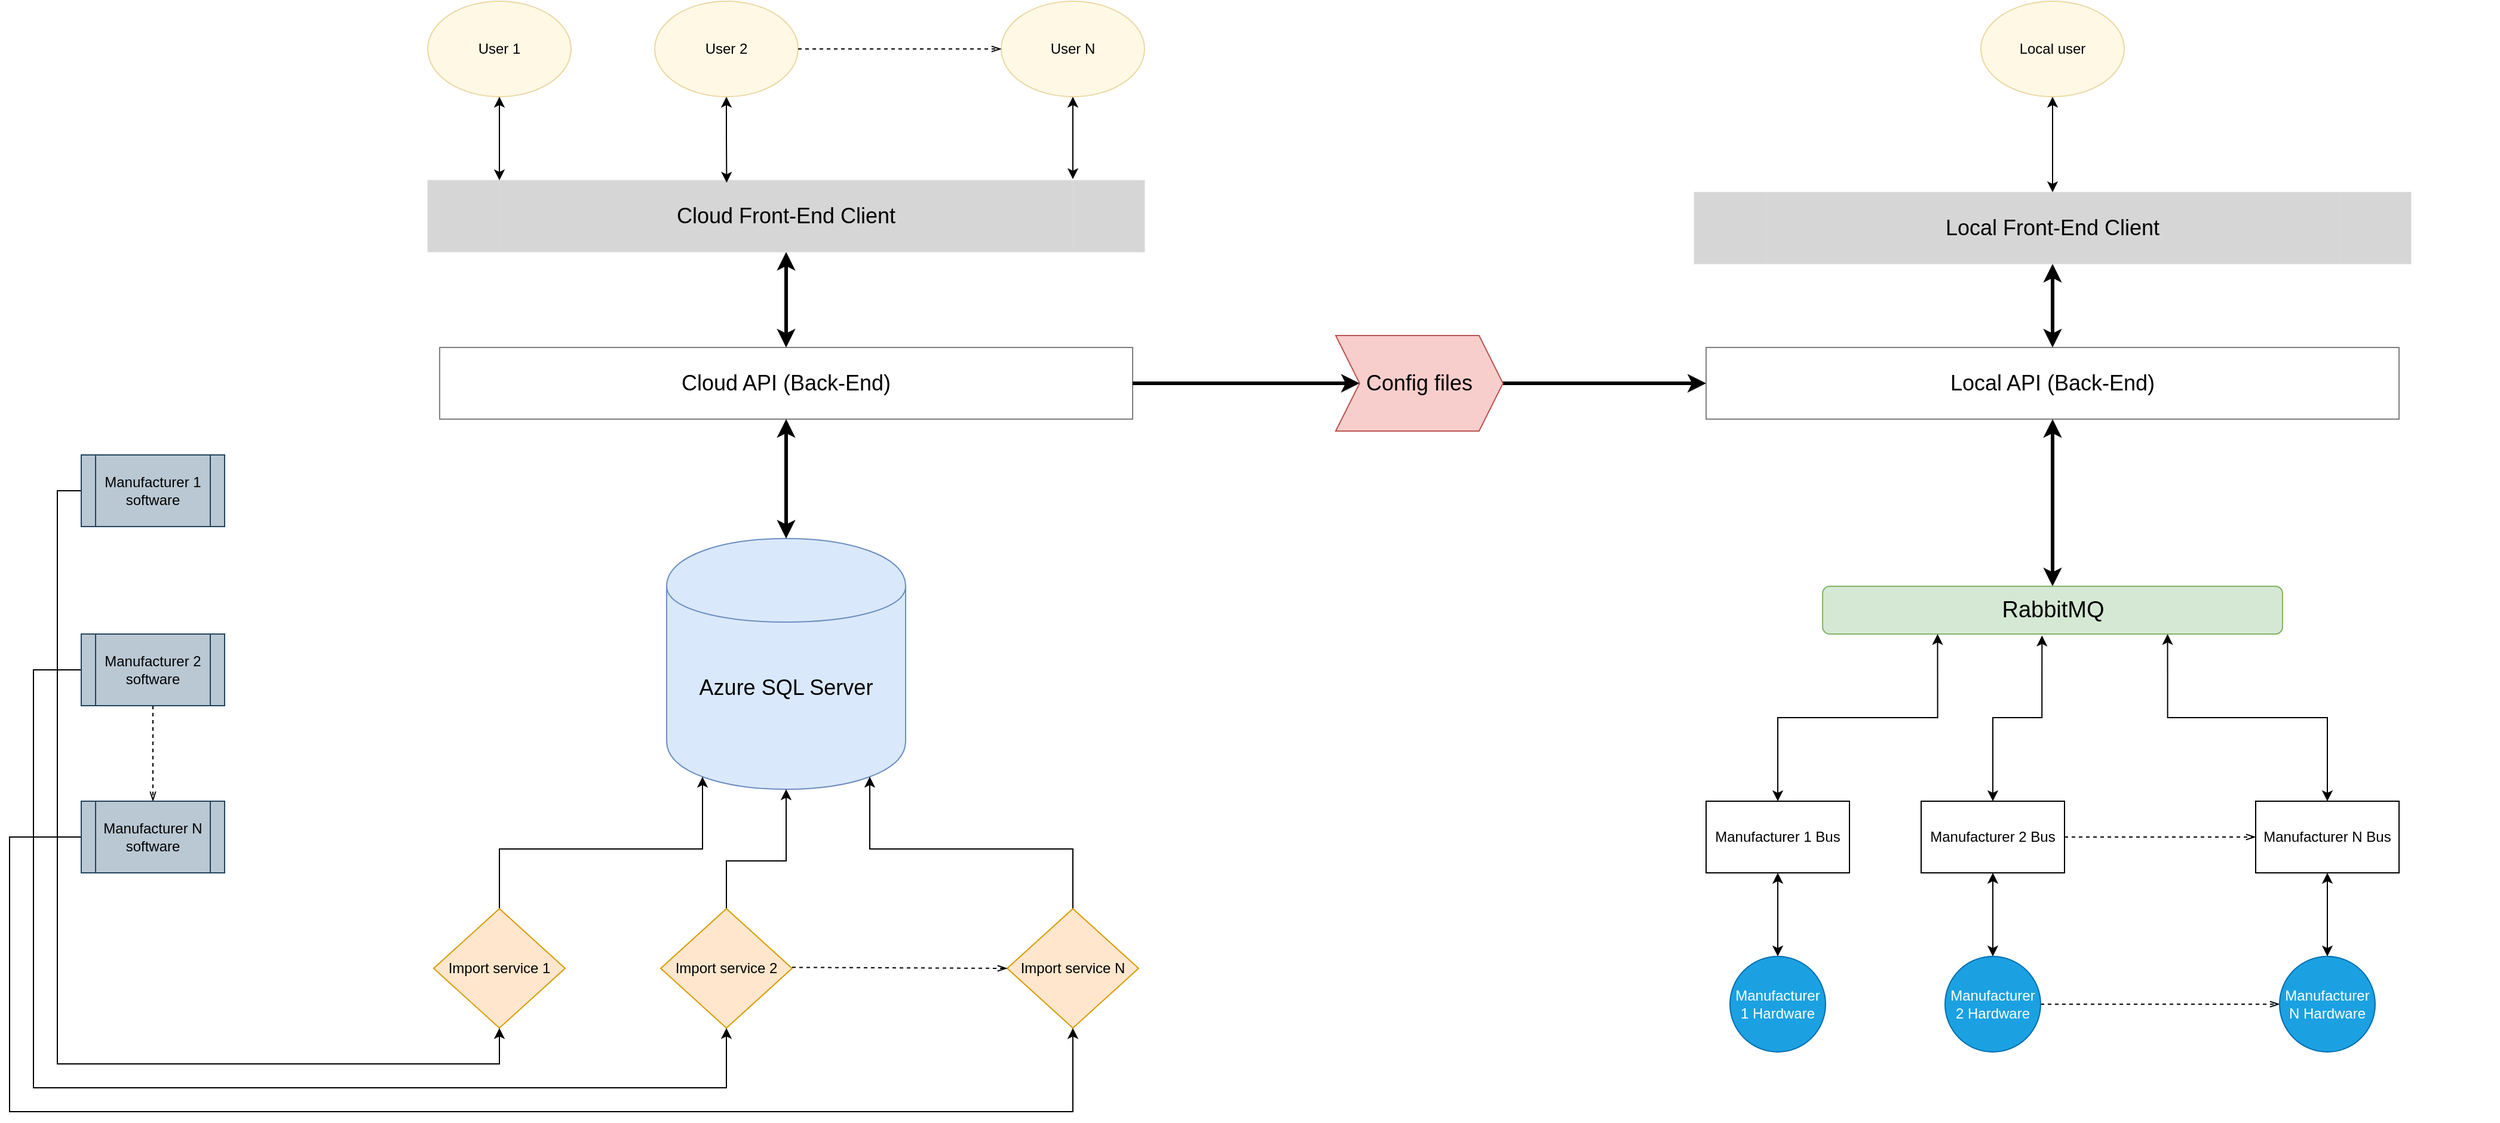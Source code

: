<mxfile version="14.8.0" type="github">
  <diagram id="-lKARfpVro_7coi3Wnwx" name="Page-1">
    <mxGraphModel dx="3144" dy="1884" grid="1" gridSize="10" guides="1" tooltips="1" connect="1" arrows="1" fold="1" page="1" pageScale="1" pageWidth="291" pageHeight="413" math="0" shadow="0">
      <root>
        <mxCell id="0" />
        <mxCell id="1" parent="0" />
        <mxCell id="40H7sGR31eHvrxdFshzr-2" value="&lt;font style=&quot;font-size: 18px&quot;&gt;Azure SQL Server&lt;/font&gt;" style="shape=cylinder;whiteSpace=wrap;html=1;boundedLbl=1;backgroundOutline=1;fillColor=#dae8fc;strokeColor=#6c8ebf;" parent="1" vertex="1">
          <mxGeometry x="696" y="610" width="200" height="210" as="geometry" />
        </mxCell>
        <mxCell id="jC-YoL1eWnfrU78V1_zM-2" style="edgeStyle=orthogonalEdgeStyle;rounded=0;orthogonalLoop=1;jettySize=auto;html=1;startArrow=classic;startFill=1;strokeWidth=3;" edge="1" parent="1" source="40H7sGR31eHvrxdFshzr-10" target="40H7sGR31eHvrxdFshzr-2">
          <mxGeometry relative="1" as="geometry" />
        </mxCell>
        <mxCell id="jC-YoL1eWnfrU78V1_zM-19" style="edgeStyle=orthogonalEdgeStyle;rounded=0;orthogonalLoop=1;jettySize=auto;html=1;startArrow=none;startFill=0;endArrow=classic;endFill=1;strokeWidth=3;" edge="1" parent="1" source="40H7sGR31eHvrxdFshzr-10" target="jC-YoL1eWnfrU78V1_zM-18">
          <mxGeometry relative="1" as="geometry" />
        </mxCell>
        <mxCell id="40H7sGR31eHvrxdFshzr-10" value="Cloud API (Back-End)" style="rounded=0;whiteSpace=wrap;html=1;opacity=50;fontSize=18;" parent="1" vertex="1">
          <mxGeometry x="506" y="450" width="580" height="60" as="geometry" />
        </mxCell>
        <mxCell id="jC-YoL1eWnfrU78V1_zM-1" style="edgeStyle=orthogonalEdgeStyle;rounded=0;orthogonalLoop=1;jettySize=auto;html=1;strokeWidth=3;startArrow=classic;startFill=1;" edge="1" parent="1" source="40H7sGR31eHvrxdFshzr-35" target="40H7sGR31eHvrxdFshzr-10">
          <mxGeometry relative="1" as="geometry" />
        </mxCell>
        <mxCell id="40H7sGR31eHvrxdFshzr-35" value="&lt;font style=&quot;font-size: 18px&quot;&gt;Cloud Front-End Client&lt;/font&gt;" style="shape=process;whiteSpace=wrap;html=1;backgroundOutline=1;strokeColor=#DBDBDB;fillColor=#ADADAD;fontSize=12;opacity=50;" parent="1" vertex="1">
          <mxGeometry x="496" y="310" width="600" height="60" as="geometry" />
        </mxCell>
        <mxCell id="40H7sGR31eHvrxdFshzr-40" style="edgeStyle=orthogonalEdgeStyle;rounded=0;orthogonalLoop=1;jettySize=auto;html=1;entryX=0.1;entryY=0;entryDx=0;entryDy=0;entryPerimeter=0;startArrow=classic;startFill=1;fontSize=12;" parent="1" source="40H7sGR31eHvrxdFshzr-36" target="40H7sGR31eHvrxdFshzr-35" edge="1">
          <mxGeometry relative="1" as="geometry" />
        </mxCell>
        <mxCell id="40H7sGR31eHvrxdFshzr-36" value="User 1" style="ellipse;whiteSpace=wrap;html=1;strokeColor=#d6b656;fillColor=#fff2cc;fontSize=12;opacity=50;" parent="1" vertex="1">
          <mxGeometry x="496" y="160" width="120" height="80" as="geometry" />
        </mxCell>
        <mxCell id="40H7sGR31eHvrxdFshzr-41" style="edgeStyle=orthogonalEdgeStyle;rounded=0;orthogonalLoop=1;jettySize=auto;html=1;entryX=0.417;entryY=0.033;entryDx=0;entryDy=0;entryPerimeter=0;startArrow=classic;startFill=1;fontSize=12;" parent="1" source="40H7sGR31eHvrxdFshzr-37" target="40H7sGR31eHvrxdFshzr-35" edge="1">
          <mxGeometry relative="1" as="geometry" />
        </mxCell>
        <mxCell id="40H7sGR31eHvrxdFshzr-37" value="User 2" style="ellipse;whiteSpace=wrap;html=1;strokeColor=#d6b656;fillColor=#fff2cc;fontSize=12;opacity=50;" parent="1" vertex="1">
          <mxGeometry x="686" y="160" width="120" height="80" as="geometry" />
        </mxCell>
        <mxCell id="40H7sGR31eHvrxdFshzr-44" style="edgeStyle=orthogonalEdgeStyle;rounded=0;orthogonalLoop=1;jettySize=auto;html=1;entryX=0.9;entryY=-0.017;entryDx=0;entryDy=0;entryPerimeter=0;startArrow=classic;startFill=1;fontSize=12;" parent="1" source="40H7sGR31eHvrxdFshzr-38" target="40H7sGR31eHvrxdFshzr-35" edge="1">
          <mxGeometry relative="1" as="geometry" />
        </mxCell>
        <mxCell id="40H7sGR31eHvrxdFshzr-38" value="User N" style="ellipse;whiteSpace=wrap;html=1;strokeColor=#d6b656;fillColor=#fff2cc;fontSize=12;opacity=50;" parent="1" vertex="1">
          <mxGeometry x="976" y="160" width="120" height="80" as="geometry" />
        </mxCell>
        <mxCell id="40H7sGR31eHvrxdFshzr-46" value="" style="endArrow=openThin;dashed=1;html=1;fontSize=12;entryX=0;entryY=0.5;entryDx=0;entryDy=0;exitX=1;exitY=0.5;exitDx=0;exitDy=0;endFill=0;" parent="1" source="40H7sGR31eHvrxdFshzr-37" target="40H7sGR31eHvrxdFshzr-38" edge="1">
          <mxGeometry width="50" height="50" relative="1" as="geometry">
            <mxPoint x="716" y="330" as="sourcePoint" />
            <mxPoint x="766" y="280" as="targetPoint" />
          </mxGeometry>
        </mxCell>
        <mxCell id="jC-YoL1eWnfrU78V1_zM-8" style="edgeStyle=orthogonalEdgeStyle;rounded=0;orthogonalLoop=1;jettySize=auto;html=1;exitX=0.5;exitY=0;exitDx=0;exitDy=0;entryX=0.15;entryY=0.95;entryDx=0;entryDy=0;entryPerimeter=0;startArrow=none;startFill=0;strokeWidth=1;" edge="1" parent="1" source="jC-YoL1eWnfrU78V1_zM-3" target="40H7sGR31eHvrxdFshzr-2">
          <mxGeometry relative="1" as="geometry" />
        </mxCell>
        <mxCell id="jC-YoL1eWnfrU78V1_zM-3" value="Import service 1" style="rhombus;whiteSpace=wrap;html=1;fillColor=#ffe6cc;strokeColor=#d79b00;" vertex="1" parent="1">
          <mxGeometry x="501" y="920" width="110" height="100" as="geometry" />
        </mxCell>
        <mxCell id="jC-YoL1eWnfrU78V1_zM-7" style="edgeStyle=orthogonalEdgeStyle;rounded=0;orthogonalLoop=1;jettySize=auto;html=1;exitX=0.5;exitY=0;exitDx=0;exitDy=0;entryX=0.5;entryY=1;entryDx=0;entryDy=0;startArrow=none;startFill=0;strokeWidth=1;" edge="1" parent="1" source="jC-YoL1eWnfrU78V1_zM-4" target="40H7sGR31eHvrxdFshzr-2">
          <mxGeometry relative="1" as="geometry">
            <Array as="points">
              <mxPoint x="746" y="880" />
              <mxPoint x="796" y="880" />
            </Array>
          </mxGeometry>
        </mxCell>
        <mxCell id="jC-YoL1eWnfrU78V1_zM-4" value="Import service 2" style="rhombus;whiteSpace=wrap;html=1;fillColor=#ffe6cc;strokeColor=#d79b00;" vertex="1" parent="1">
          <mxGeometry x="691" y="920" width="110" height="100" as="geometry" />
        </mxCell>
        <mxCell id="jC-YoL1eWnfrU78V1_zM-9" style="edgeStyle=orthogonalEdgeStyle;rounded=0;orthogonalLoop=1;jettySize=auto;html=1;entryX=0.85;entryY=0.95;entryDx=0;entryDy=0;entryPerimeter=0;startArrow=none;startFill=0;strokeWidth=1;exitX=0.5;exitY=0;exitDx=0;exitDy=0;" edge="1" parent="1" source="jC-YoL1eWnfrU78V1_zM-5" target="40H7sGR31eHvrxdFshzr-2">
          <mxGeometry relative="1" as="geometry" />
        </mxCell>
        <mxCell id="jC-YoL1eWnfrU78V1_zM-5" value="Import service N" style="rhombus;whiteSpace=wrap;html=1;fillColor=#ffe6cc;strokeColor=#d79b00;" vertex="1" parent="1">
          <mxGeometry x="981" y="920" width="110" height="100" as="geometry" />
        </mxCell>
        <mxCell id="jC-YoL1eWnfrU78V1_zM-10" value="" style="endArrow=openThin;dashed=1;html=1;fontSize=12;entryX=0;entryY=0.5;entryDx=0;entryDy=0;exitX=1;exitY=0.5;exitDx=0;exitDy=0;endFill=0;" edge="1" parent="1" target="jC-YoL1eWnfrU78V1_zM-5">
          <mxGeometry width="50" height="50" relative="1" as="geometry">
            <mxPoint x="801" y="969.17" as="sourcePoint" />
            <mxPoint x="971" y="969.17" as="targetPoint" />
          </mxGeometry>
        </mxCell>
        <mxCell id="jC-YoL1eWnfrU78V1_zM-15" style="edgeStyle=orthogonalEdgeStyle;rounded=0;orthogonalLoop=1;jettySize=auto;html=1;entryX=0.5;entryY=1;entryDx=0;entryDy=0;startArrow=none;startFill=0;endArrow=classic;endFill=1;strokeWidth=1;" edge="1" parent="1" source="jC-YoL1eWnfrU78V1_zM-11" target="jC-YoL1eWnfrU78V1_zM-3">
          <mxGeometry relative="1" as="geometry">
            <Array as="points">
              <mxPoint x="186" y="570" />
              <mxPoint x="186" y="1050" />
              <mxPoint x="556" y="1050" />
            </Array>
          </mxGeometry>
        </mxCell>
        <mxCell id="jC-YoL1eWnfrU78V1_zM-11" value="Manufacturer 1 software" style="shape=process;whiteSpace=wrap;html=1;backgroundOutline=1;fillColor=#bac8d3;strokeColor=#23445d;" vertex="1" parent="1">
          <mxGeometry x="206" y="540" width="120" height="60" as="geometry" />
        </mxCell>
        <mxCell id="jC-YoL1eWnfrU78V1_zM-14" style="edgeStyle=orthogonalEdgeStyle;rounded=0;orthogonalLoop=1;jettySize=auto;html=1;entryX=0.5;entryY=0;entryDx=0;entryDy=0;startArrow=none;startFill=0;strokeWidth=1;endArrow=openThin;endFill=0;dashed=1;" edge="1" parent="1" source="jC-YoL1eWnfrU78V1_zM-12" target="jC-YoL1eWnfrU78V1_zM-13">
          <mxGeometry relative="1" as="geometry" />
        </mxCell>
        <mxCell id="jC-YoL1eWnfrU78V1_zM-16" style="edgeStyle=orthogonalEdgeStyle;rounded=0;orthogonalLoop=1;jettySize=auto;html=1;entryX=0.5;entryY=1;entryDx=0;entryDy=0;startArrow=none;startFill=0;endArrow=classic;endFill=1;strokeWidth=1;" edge="1" parent="1" source="jC-YoL1eWnfrU78V1_zM-12" target="jC-YoL1eWnfrU78V1_zM-4">
          <mxGeometry relative="1" as="geometry">
            <Array as="points">
              <mxPoint x="166" y="720" />
              <mxPoint x="166" y="1070" />
              <mxPoint x="746" y="1070" />
            </Array>
          </mxGeometry>
        </mxCell>
        <mxCell id="jC-YoL1eWnfrU78V1_zM-12" value="Manufacturer 2 software" style="shape=process;whiteSpace=wrap;html=1;backgroundOutline=1;fillColor=#bac8d3;strokeColor=#23445d;" vertex="1" parent="1">
          <mxGeometry x="206" y="690" width="120" height="60" as="geometry" />
        </mxCell>
        <mxCell id="jC-YoL1eWnfrU78V1_zM-17" style="edgeStyle=orthogonalEdgeStyle;rounded=0;orthogonalLoop=1;jettySize=auto;html=1;entryX=0.5;entryY=1;entryDx=0;entryDy=0;startArrow=none;startFill=0;endArrow=classic;endFill=1;strokeWidth=1;" edge="1" parent="1" source="jC-YoL1eWnfrU78V1_zM-13" target="jC-YoL1eWnfrU78V1_zM-5">
          <mxGeometry relative="1" as="geometry">
            <Array as="points">
              <mxPoint x="146" y="860" />
              <mxPoint x="146" y="1090" />
              <mxPoint x="1036" y="1090" />
            </Array>
          </mxGeometry>
        </mxCell>
        <mxCell id="jC-YoL1eWnfrU78V1_zM-13" value="Manufacturer N software" style="shape=process;whiteSpace=wrap;html=1;backgroundOutline=1;fillColor=#bac8d3;strokeColor=#23445d;" vertex="1" parent="1">
          <mxGeometry x="206" y="830" width="120" height="60" as="geometry" />
        </mxCell>
        <mxCell id="jC-YoL1eWnfrU78V1_zM-22" style="edgeStyle=orthogonalEdgeStyle;rounded=0;orthogonalLoop=1;jettySize=auto;html=1;entryX=0;entryY=0.5;entryDx=0;entryDy=0;startArrow=none;startFill=0;endArrow=classic;endFill=1;strokeWidth=3;" edge="1" parent="1" source="jC-YoL1eWnfrU78V1_zM-18" target="jC-YoL1eWnfrU78V1_zM-20">
          <mxGeometry relative="1" as="geometry" />
        </mxCell>
        <mxCell id="jC-YoL1eWnfrU78V1_zM-18" value="&lt;font style=&quot;font-size: 18px&quot;&gt;Config files&lt;/font&gt;" style="shape=step;perimeter=stepPerimeter;whiteSpace=wrap;html=1;fixedSize=1;fillColor=#f8cecc;strokeColor=#b85450;" vertex="1" parent="1">
          <mxGeometry x="1256" y="440" width="140" height="80" as="geometry" />
        </mxCell>
        <mxCell id="jC-YoL1eWnfrU78V1_zM-27" style="edgeStyle=orthogonalEdgeStyle;rounded=0;orthogonalLoop=1;jettySize=auto;html=1;exitX=0.5;exitY=1;exitDx=0;exitDy=0;startArrow=classic;startFill=1;endArrow=classic;endFill=1;strokeWidth=3;" edge="1" parent="1" source="jC-YoL1eWnfrU78V1_zM-20" target="jC-YoL1eWnfrU78V1_zM-26">
          <mxGeometry relative="1" as="geometry" />
        </mxCell>
        <mxCell id="jC-YoL1eWnfrU78V1_zM-20" value="Local API (Back-End)" style="rounded=0;whiteSpace=wrap;html=1;opacity=50;fontSize=18;" vertex="1" parent="1">
          <mxGeometry x="1566" y="450" width="580" height="60" as="geometry" />
        </mxCell>
        <mxCell id="jC-YoL1eWnfrU78V1_zM-23" style="edgeStyle=orthogonalEdgeStyle;rounded=0;orthogonalLoop=1;jettySize=auto;html=1;exitX=0.5;exitY=1;exitDx=0;exitDy=0;startArrow=classic;startFill=1;endArrow=classic;endFill=1;strokeWidth=3;" edge="1" parent="1" source="jC-YoL1eWnfrU78V1_zM-21" target="jC-YoL1eWnfrU78V1_zM-20">
          <mxGeometry relative="1" as="geometry" />
        </mxCell>
        <mxCell id="jC-YoL1eWnfrU78V1_zM-44" style="edgeStyle=orthogonalEdgeStyle;rounded=0;orthogonalLoop=1;jettySize=auto;html=1;exitX=1;exitY=0.25;exitDx=0;exitDy=0;startArrow=classic;startFill=1;endArrow=classic;endFill=1;strokeWidth=1;strokeColor=#FFFFFF;" edge="1" parent="1" source="jC-YoL1eWnfrU78V1_zM-21">
          <mxGeometry relative="1" as="geometry">
            <mxPoint x="2220" y="330" as="targetPoint" />
          </mxGeometry>
        </mxCell>
        <mxCell id="jC-YoL1eWnfrU78V1_zM-21" value="&lt;font style=&quot;font-size: 18px&quot;&gt;Local Front-End Client&lt;/font&gt;" style="shape=process;whiteSpace=wrap;html=1;backgroundOutline=1;strokeColor=#DBDBDB;fillColor=#ADADAD;fontSize=12;opacity=50;" vertex="1" parent="1">
          <mxGeometry x="1556" y="320" width="600" height="60" as="geometry" />
        </mxCell>
        <mxCell id="jC-YoL1eWnfrU78V1_zM-25" style="edgeStyle=orthogonalEdgeStyle;rounded=0;orthogonalLoop=1;jettySize=auto;html=1;entryX=0.5;entryY=0;entryDx=0;entryDy=0;startArrow=classic;startFill=1;endArrow=classic;endFill=1;strokeWidth=1;" edge="1" parent="1" source="jC-YoL1eWnfrU78V1_zM-24" target="jC-YoL1eWnfrU78V1_zM-21">
          <mxGeometry relative="1" as="geometry" />
        </mxCell>
        <mxCell id="jC-YoL1eWnfrU78V1_zM-24" value="Local user" style="ellipse;whiteSpace=wrap;html=1;strokeColor=#d6b656;fillColor=#fff2cc;fontSize=12;opacity=50;" vertex="1" parent="1">
          <mxGeometry x="1796" y="160" width="120" height="80" as="geometry" />
        </mxCell>
        <mxCell id="jC-YoL1eWnfrU78V1_zM-26" value="&lt;font style=&quot;font-size: 19px&quot;&gt;RabbitMQ&lt;/font&gt;" style="rounded=1;whiteSpace=wrap;html=1;fillColor=#d5e8d4;strokeColor=#82b366;" vertex="1" parent="1">
          <mxGeometry x="1663.5" y="650" width="385" height="40" as="geometry" />
        </mxCell>
        <mxCell id="jC-YoL1eWnfrU78V1_zM-38" style="edgeStyle=orthogonalEdgeStyle;rounded=0;orthogonalLoop=1;jettySize=auto;html=1;entryX=0.5;entryY=0;entryDx=0;entryDy=0;startArrow=classic;startFill=1;endArrow=classic;endFill=1;strokeWidth=1;" edge="1" parent="1" source="jC-YoL1eWnfrU78V1_zM-28" target="jC-YoL1eWnfrU78V1_zM-34">
          <mxGeometry relative="1" as="geometry" />
        </mxCell>
        <mxCell id="jC-YoL1eWnfrU78V1_zM-41" style="edgeStyle=orthogonalEdgeStyle;rounded=0;orthogonalLoop=1;jettySize=auto;html=1;exitX=0.5;exitY=0;exitDx=0;exitDy=0;entryX=0.25;entryY=1;entryDx=0;entryDy=0;startArrow=classic;startFill=1;endArrow=classic;endFill=1;strokeWidth=1;" edge="1" parent="1" source="jC-YoL1eWnfrU78V1_zM-28" target="jC-YoL1eWnfrU78V1_zM-26">
          <mxGeometry relative="1" as="geometry" />
        </mxCell>
        <mxCell id="jC-YoL1eWnfrU78V1_zM-28" value="Manufacturer 1 Bus" style="rounded=0;whiteSpace=wrap;html=1;" vertex="1" parent="1">
          <mxGeometry x="1566" y="830" width="120" height="60" as="geometry" />
        </mxCell>
        <mxCell id="jC-YoL1eWnfrU78V1_zM-32" style="edgeStyle=orthogonalEdgeStyle;rounded=0;orthogonalLoop=1;jettySize=auto;html=1;startArrow=none;startFill=0;endArrow=openThin;endFill=0;strokeWidth=1;dashed=1;" edge="1" parent="1" source="jC-YoL1eWnfrU78V1_zM-30" target="jC-YoL1eWnfrU78V1_zM-31">
          <mxGeometry relative="1" as="geometry" />
        </mxCell>
        <mxCell id="jC-YoL1eWnfrU78V1_zM-39" style="edgeStyle=orthogonalEdgeStyle;rounded=0;orthogonalLoop=1;jettySize=auto;html=1;exitX=0.5;exitY=1;exitDx=0;exitDy=0;entryX=0.5;entryY=0;entryDx=0;entryDy=0;startArrow=classic;startFill=1;endArrow=classic;endFill=1;strokeWidth=1;" edge="1" parent="1" source="jC-YoL1eWnfrU78V1_zM-30" target="jC-YoL1eWnfrU78V1_zM-35">
          <mxGeometry relative="1" as="geometry" />
        </mxCell>
        <mxCell id="jC-YoL1eWnfrU78V1_zM-42" style="edgeStyle=orthogonalEdgeStyle;rounded=0;orthogonalLoop=1;jettySize=auto;html=1;exitX=0.5;exitY=0;exitDx=0;exitDy=0;entryX=0.477;entryY=1.032;entryDx=0;entryDy=0;entryPerimeter=0;startArrow=classic;startFill=1;endArrow=classic;endFill=1;strokeWidth=1;" edge="1" parent="1" source="jC-YoL1eWnfrU78V1_zM-30" target="jC-YoL1eWnfrU78V1_zM-26">
          <mxGeometry relative="1" as="geometry" />
        </mxCell>
        <mxCell id="jC-YoL1eWnfrU78V1_zM-30" value="Manufacturer 2 Bus" style="rounded=0;whiteSpace=wrap;html=1;" vertex="1" parent="1">
          <mxGeometry x="1746" y="830" width="120" height="60" as="geometry" />
        </mxCell>
        <mxCell id="jC-YoL1eWnfrU78V1_zM-40" style="edgeStyle=orthogonalEdgeStyle;rounded=0;orthogonalLoop=1;jettySize=auto;html=1;exitX=0.5;exitY=1;exitDx=0;exitDy=0;entryX=0.5;entryY=0;entryDx=0;entryDy=0;startArrow=classic;startFill=1;endArrow=classic;endFill=1;strokeWidth=1;" edge="1" parent="1" source="jC-YoL1eWnfrU78V1_zM-31" target="jC-YoL1eWnfrU78V1_zM-36">
          <mxGeometry relative="1" as="geometry" />
        </mxCell>
        <mxCell id="jC-YoL1eWnfrU78V1_zM-43" style="edgeStyle=orthogonalEdgeStyle;rounded=0;orthogonalLoop=1;jettySize=auto;html=1;exitX=0.5;exitY=0;exitDx=0;exitDy=0;entryX=0.75;entryY=1;entryDx=0;entryDy=0;startArrow=classic;startFill=1;endArrow=classic;endFill=1;strokeWidth=1;" edge="1" parent="1" source="jC-YoL1eWnfrU78V1_zM-31" target="jC-YoL1eWnfrU78V1_zM-26">
          <mxGeometry relative="1" as="geometry" />
        </mxCell>
        <mxCell id="jC-YoL1eWnfrU78V1_zM-31" value="Manufacturer N Bus" style="rounded=0;whiteSpace=wrap;html=1;" vertex="1" parent="1">
          <mxGeometry x="2026" y="830" width="120" height="60" as="geometry" />
        </mxCell>
        <mxCell id="jC-YoL1eWnfrU78V1_zM-34" value="Manufacturer 1 Hardware" style="ellipse;whiteSpace=wrap;html=1;aspect=fixed;fillColor=#1ba1e2;strokeColor=#006EAF;fontColor=#ffffff;" vertex="1" parent="1">
          <mxGeometry x="1586" y="960" width="80" height="80" as="geometry" />
        </mxCell>
        <mxCell id="jC-YoL1eWnfrU78V1_zM-37" style="edgeStyle=orthogonalEdgeStyle;rounded=0;orthogonalLoop=1;jettySize=auto;html=1;exitX=1;exitY=0.5;exitDx=0;exitDy=0;dashed=1;startArrow=none;startFill=0;endArrow=openThin;endFill=0;strokeWidth=1;" edge="1" parent="1" source="jC-YoL1eWnfrU78V1_zM-35" target="jC-YoL1eWnfrU78V1_zM-36">
          <mxGeometry relative="1" as="geometry" />
        </mxCell>
        <mxCell id="jC-YoL1eWnfrU78V1_zM-35" value="Manufacturer 2 Hardware" style="ellipse;whiteSpace=wrap;html=1;aspect=fixed;fillColor=#1ba1e2;strokeColor=#006EAF;fontColor=#ffffff;" vertex="1" parent="1">
          <mxGeometry x="1766" y="960" width="80" height="80" as="geometry" />
        </mxCell>
        <mxCell id="jC-YoL1eWnfrU78V1_zM-36" value="Manufacturer N Hardware" style="ellipse;whiteSpace=wrap;html=1;aspect=fixed;fillColor=#1ba1e2;strokeColor=#006EAF;fontColor=#ffffff;" vertex="1" parent="1">
          <mxGeometry x="2046" y="960" width="80" height="80" as="geometry" />
        </mxCell>
      </root>
    </mxGraphModel>
  </diagram>
</mxfile>

